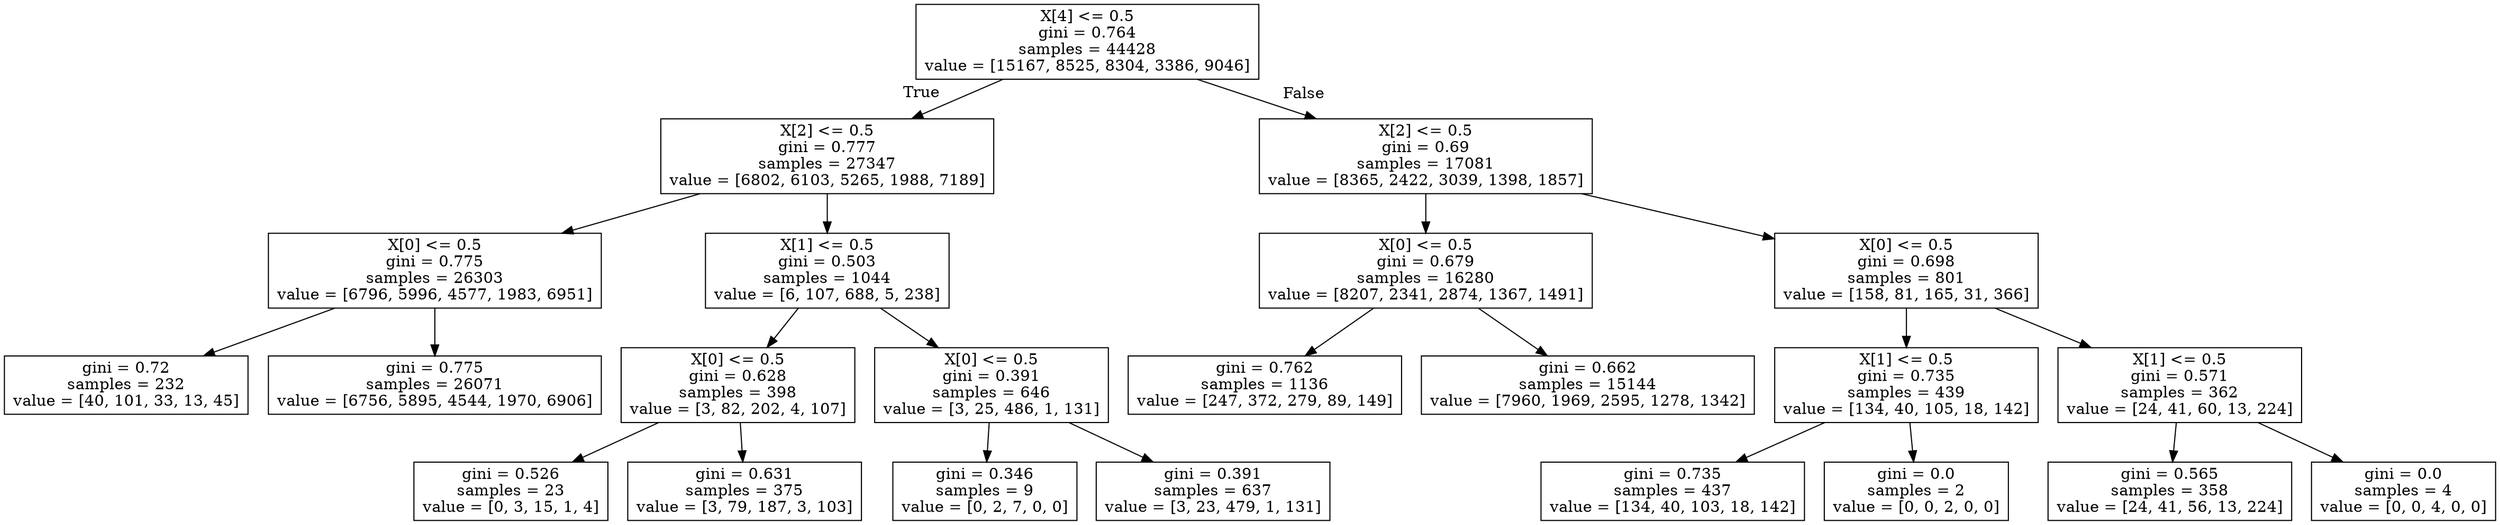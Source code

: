 digraph Tree {
node [shape=box] ;
0 [label="X[4] <= 0.5\ngini = 0.764\nsamples = 44428\nvalue = [15167, 8525, 8304, 3386, 9046]"] ;
1 [label="X[2] <= 0.5\ngini = 0.777\nsamples = 27347\nvalue = [6802, 6103, 5265, 1988, 7189]"] ;
0 -> 1 [labeldistance=2.5, labelangle=45, headlabel="True"] ;
2 [label="X[0] <= 0.5\ngini = 0.775\nsamples = 26303\nvalue = [6796, 5996, 4577, 1983, 6951]"] ;
1 -> 2 ;
3 [label="gini = 0.72\nsamples = 232\nvalue = [40, 101, 33, 13, 45]"] ;
2 -> 3 ;
4 [label="gini = 0.775\nsamples = 26071\nvalue = [6756, 5895, 4544, 1970, 6906]"] ;
2 -> 4 ;
5 [label="X[1] <= 0.5\ngini = 0.503\nsamples = 1044\nvalue = [6, 107, 688, 5, 238]"] ;
1 -> 5 ;
6 [label="X[0] <= 0.5\ngini = 0.628\nsamples = 398\nvalue = [3, 82, 202, 4, 107]"] ;
5 -> 6 ;
7 [label="gini = 0.526\nsamples = 23\nvalue = [0, 3, 15, 1, 4]"] ;
6 -> 7 ;
8 [label="gini = 0.631\nsamples = 375\nvalue = [3, 79, 187, 3, 103]"] ;
6 -> 8 ;
9 [label="X[0] <= 0.5\ngini = 0.391\nsamples = 646\nvalue = [3, 25, 486, 1, 131]"] ;
5 -> 9 ;
10 [label="gini = 0.346\nsamples = 9\nvalue = [0, 2, 7, 0, 0]"] ;
9 -> 10 ;
11 [label="gini = 0.391\nsamples = 637\nvalue = [3, 23, 479, 1, 131]"] ;
9 -> 11 ;
12 [label="X[2] <= 0.5\ngini = 0.69\nsamples = 17081\nvalue = [8365, 2422, 3039, 1398, 1857]"] ;
0 -> 12 [labeldistance=2.5, labelangle=-45, headlabel="False"] ;
13 [label="X[0] <= 0.5\ngini = 0.679\nsamples = 16280\nvalue = [8207, 2341, 2874, 1367, 1491]"] ;
12 -> 13 ;
14 [label="gini = 0.762\nsamples = 1136\nvalue = [247, 372, 279, 89, 149]"] ;
13 -> 14 ;
15 [label="gini = 0.662\nsamples = 15144\nvalue = [7960, 1969, 2595, 1278, 1342]"] ;
13 -> 15 ;
16 [label="X[0] <= 0.5\ngini = 0.698\nsamples = 801\nvalue = [158, 81, 165, 31, 366]"] ;
12 -> 16 ;
17 [label="X[1] <= 0.5\ngini = 0.735\nsamples = 439\nvalue = [134, 40, 105, 18, 142]"] ;
16 -> 17 ;
18 [label="gini = 0.735\nsamples = 437\nvalue = [134, 40, 103, 18, 142]"] ;
17 -> 18 ;
19 [label="gini = 0.0\nsamples = 2\nvalue = [0, 0, 2, 0, 0]"] ;
17 -> 19 ;
20 [label="X[1] <= 0.5\ngini = 0.571\nsamples = 362\nvalue = [24, 41, 60, 13, 224]"] ;
16 -> 20 ;
21 [label="gini = 0.565\nsamples = 358\nvalue = [24, 41, 56, 13, 224]"] ;
20 -> 21 ;
22 [label="gini = 0.0\nsamples = 4\nvalue = [0, 0, 4, 0, 0]"] ;
20 -> 22 ;
}
